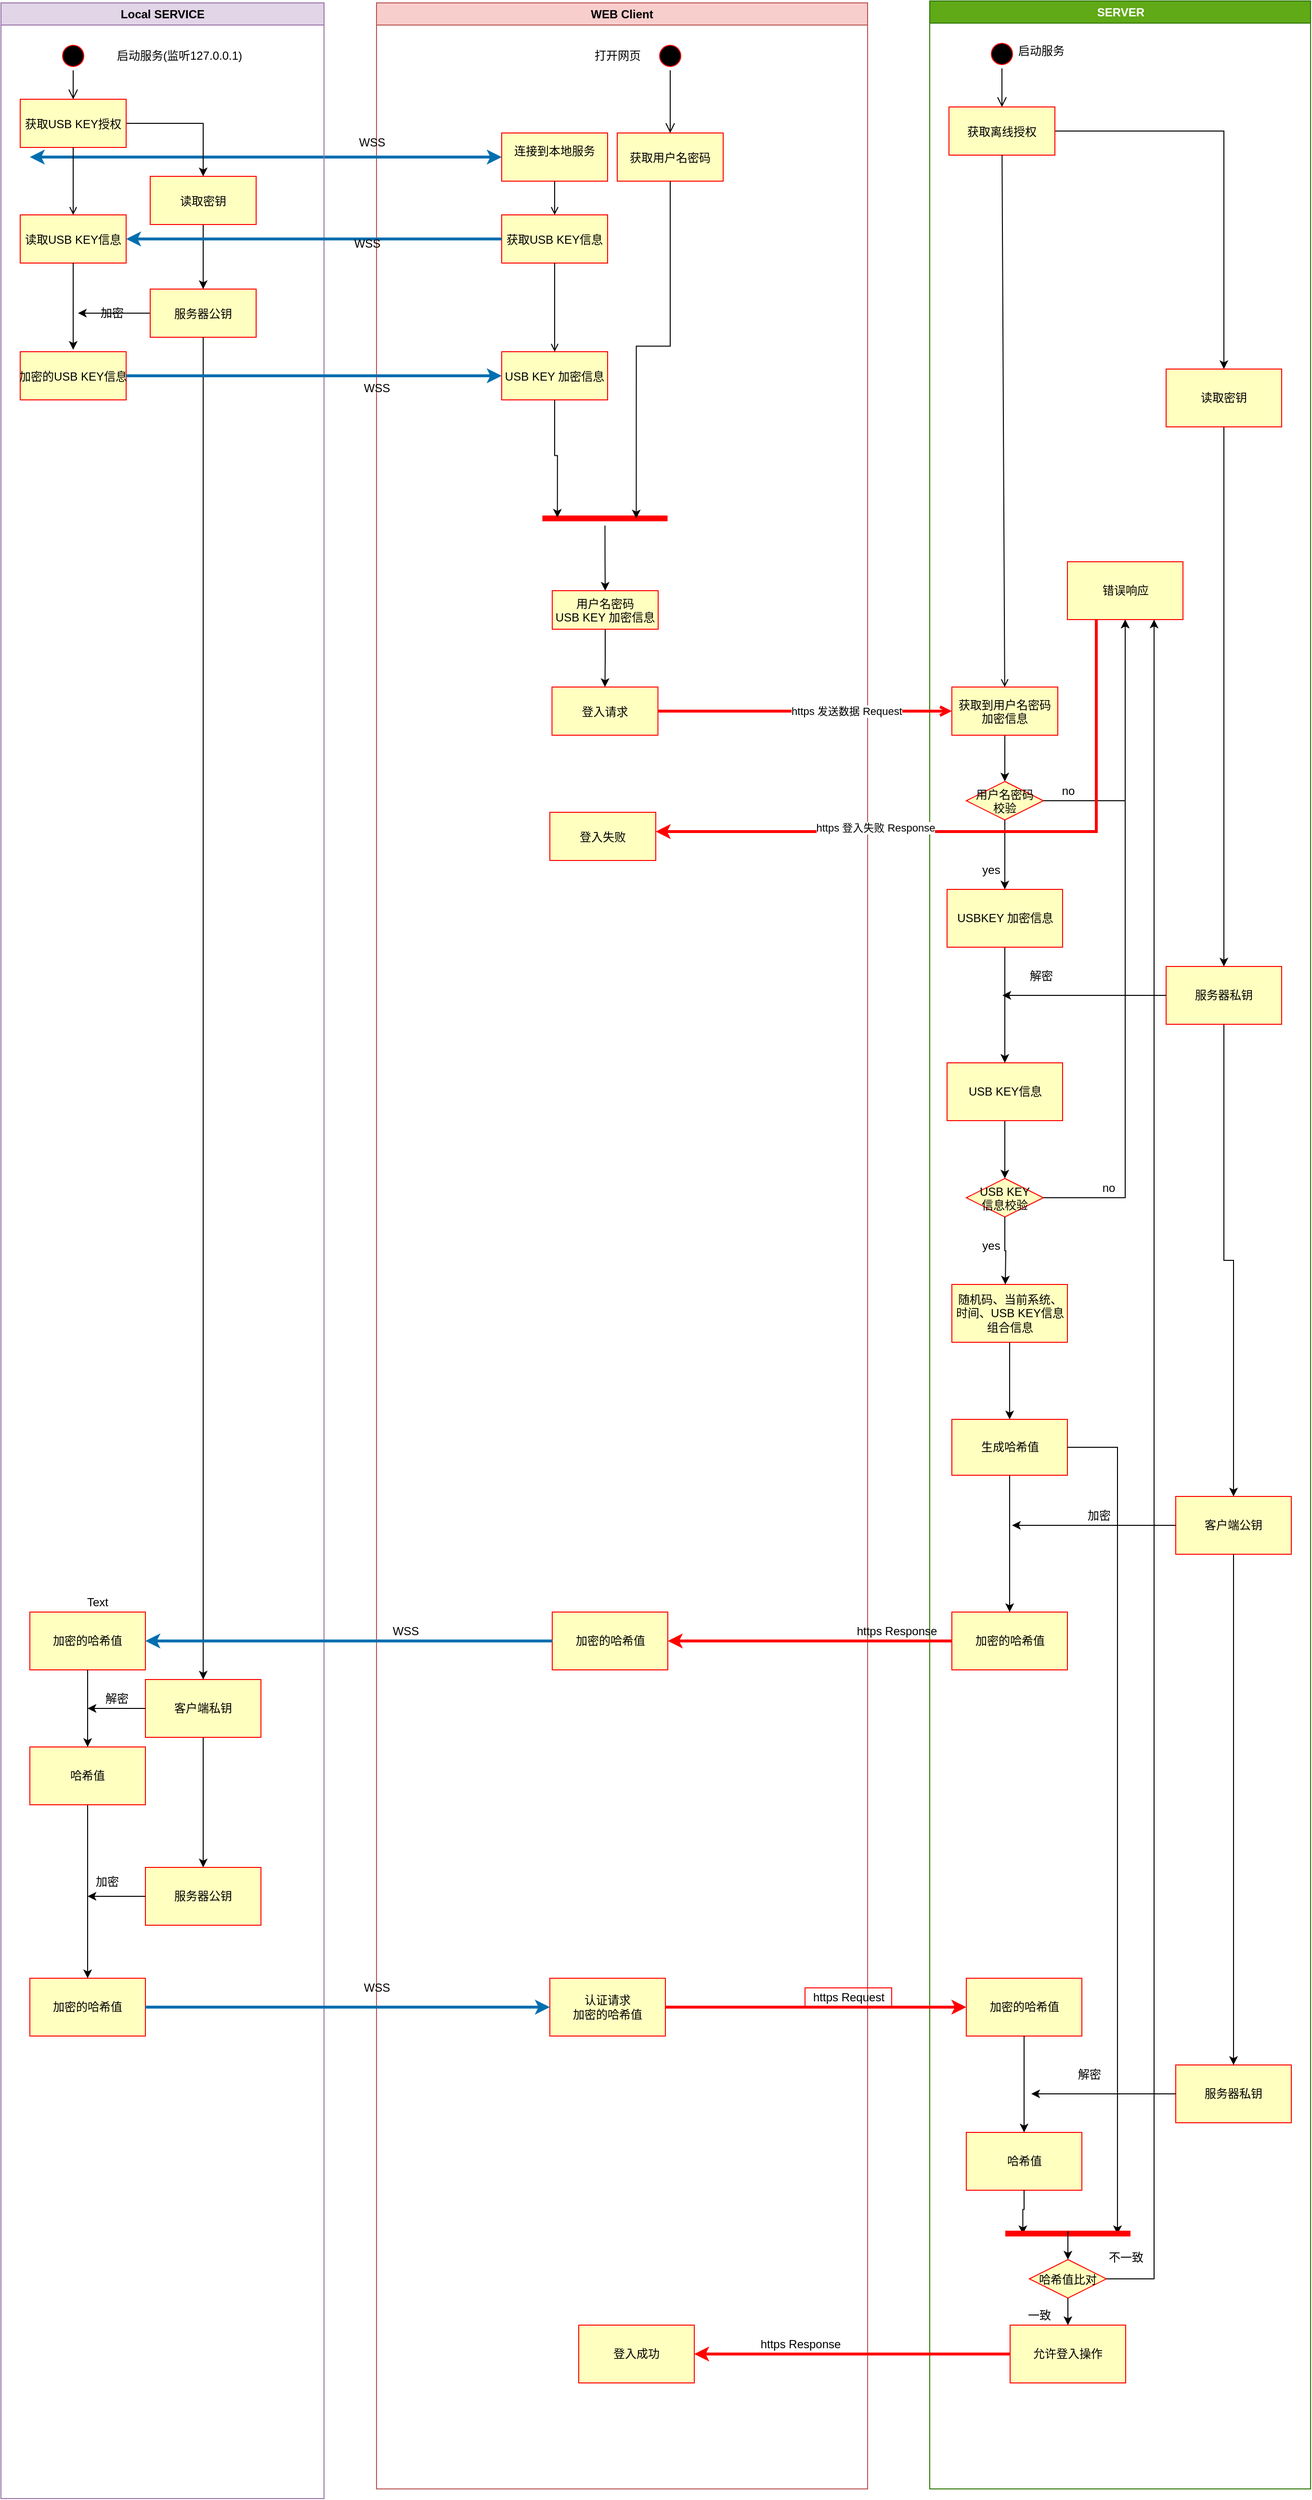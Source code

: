 <mxfile version="14.0.5" type="github">
  <diagram name="Page-1" id="e7e014a7-5840-1c2e-5031-d8a46d1fe8dd">
    <mxGraphModel dx="3245" dy="1076" grid="1" gridSize="10" guides="1" tooltips="1" connect="1" arrows="1" fold="1" page="1" pageScale="1" pageWidth="1169" pageHeight="826" background="#ffffff" math="0" shadow="0">
      <root>
        <mxCell id="0" />
        <mxCell id="1" parent="0" />
        <mxCell id="2" value="WEB Client" style="swimlane;whiteSpace=wrap;fillColor=#f8cecc;strokeColor=#b85450;" parent="1" vertex="1">
          <mxGeometry x="-130" y="130" width="510" height="2580" as="geometry" />
        </mxCell>
        <mxCell id="5" value="" style="ellipse;shape=startState;fillColor=#000000;strokeColor=#ff0000;" parent="2" vertex="1">
          <mxGeometry x="290" y="40" width="30" height="30" as="geometry" />
        </mxCell>
        <mxCell id="6" value="" style="edgeStyle=elbowEdgeStyle;elbow=horizontal;verticalAlign=bottom;endArrow=open;endSize=8;endFill=1;rounded=0;entryX=0.5;entryY=0;entryDx=0;entryDy=0;" parent="2" source="5" target="LwK9mLRY7cPpOhZQMhh7-83" edge="1">
          <mxGeometry x="200" y="40" as="geometry">
            <mxPoint x="215" y="110" as="targetPoint" />
          </mxGeometry>
        </mxCell>
        <mxCell id="LwK9mLRY7cPpOhZQMhh7-86" style="edgeStyle=orthogonalEdgeStyle;rounded=0;orthogonalLoop=1;jettySize=auto;html=1;exitX=0;exitY=0.5;exitDx=0;exitDy=0;startArrow=classic;startFill=1;fillColor=#1ba1e2;strokeColor=#006EAF;strokeWidth=3;" edge="1" parent="2" source="7">
          <mxGeometry relative="1" as="geometry">
            <mxPoint x="-360" y="160" as="targetPoint" />
          </mxGeometry>
        </mxCell>
        <mxCell id="7" value="连接到本地服务&#xa;" style="fillColor=#FFFFC0;strokeColor=#FF0000;" parent="2" vertex="1">
          <mxGeometry x="130" y="135" width="110" height="50" as="geometry" />
        </mxCell>
        <mxCell id="8" value="获取USB KEY信息" style="fillColor=#FFFFC0;strokeColor=#FF0000;" parent="2" vertex="1">
          <mxGeometry x="130" y="220" width="110" height="50" as="geometry" />
        </mxCell>
        <mxCell id="9" value="" style="endArrow=open;endFill=1;rounded=0;entryX=0.5;entryY=0;entryDx=0;entryDy=0;" parent="2" source="7" target="8" edge="1">
          <mxGeometry relative="1" as="geometry" />
        </mxCell>
        <mxCell id="10" value="USB KEY 加密信息" style="fillColor=#FFFFC0;strokeColor=#FF0000;" parent="2" vertex="1">
          <mxGeometry x="130" y="362" width="110" height="50" as="geometry" />
        </mxCell>
        <mxCell id="11" value="" style="endArrow=open;endFill=1;rounded=0" parent="2" source="8" target="10" edge="1">
          <mxGeometry relative="1" as="geometry" />
        </mxCell>
        <mxCell id="LwK9mLRY7cPpOhZQMhh7-80" value="打开网页" style="text;html=1;align=center;verticalAlign=middle;resizable=0;points=[];autosize=1;" vertex="1" parent="2">
          <mxGeometry x="220" y="45" width="60" height="20" as="geometry" />
        </mxCell>
        <mxCell id="LwK9mLRY7cPpOhZQMhh7-92" style="edgeStyle=orthogonalEdgeStyle;rounded=0;orthogonalLoop=1;jettySize=auto;html=1;entryX=0.5;entryY=0;entryDx=0;entryDy=0;" edge="1" parent="2" source="LwK9mLRY7cPpOhZQMhh7-82" target="LwK9mLRY7cPpOhZQMhh7-44">
          <mxGeometry relative="1" as="geometry" />
        </mxCell>
        <mxCell id="LwK9mLRY7cPpOhZQMhh7-82" value="" style="shape=line;strokeWidth=6;strokeColor=#ff0000;rotation=90;direction=south;" vertex="1" parent="2">
          <mxGeometry x="229.75" y="470" width="15" height="130" as="geometry" />
        </mxCell>
        <mxCell id="LwK9mLRY7cPpOhZQMhh7-84" style="edgeStyle=orthogonalEdgeStyle;rounded=0;orthogonalLoop=1;jettySize=auto;html=1;exitX=0.5;exitY=1;exitDx=0;exitDy=0;entryX=0.25;entryY=0.5;entryDx=0;entryDy=0;entryPerimeter=0;" edge="1" parent="2" source="LwK9mLRY7cPpOhZQMhh7-83" target="LwK9mLRY7cPpOhZQMhh7-82">
          <mxGeometry relative="1" as="geometry">
            <mxPoint x="280" y="530" as="targetPoint" />
          </mxGeometry>
        </mxCell>
        <mxCell id="LwK9mLRY7cPpOhZQMhh7-83" value="获取用户名密码" style="fillColor=#FFFFC0;strokeColor=#FF0000;" vertex="1" parent="2">
          <mxGeometry x="250" y="135" width="110" height="50" as="geometry" />
        </mxCell>
        <mxCell id="LwK9mLRY7cPpOhZQMhh7-136" style="edgeStyle=orthogonalEdgeStyle;rounded=0;orthogonalLoop=1;jettySize=auto;html=1;entryX=0.5;entryY=0;entryDx=0;entryDy=0;startArrow=none;startFill=0;" edge="1" parent="2" source="LwK9mLRY7cPpOhZQMhh7-44" target="LwK9mLRY7cPpOhZQMhh7-93">
          <mxGeometry relative="1" as="geometry" />
        </mxCell>
        <mxCell id="LwK9mLRY7cPpOhZQMhh7-44" value="用户名密码&#xa;USB KEY 加密信息" style="strokeColor=#FF0000;fillColor=#FFFFC0;" vertex="1" parent="2">
          <mxGeometry x="182.5" y="610" width="110" height="40" as="geometry" />
        </mxCell>
        <mxCell id="LwK9mLRY7cPpOhZQMhh7-93" value="登入请求" style="fillColor=#FFFFC0;strokeColor=#FF0000;" vertex="1" parent="2">
          <mxGeometry x="182.25" y="710" width="110" height="50" as="geometry" />
        </mxCell>
        <mxCell id="LwK9mLRY7cPpOhZQMhh7-91" style="edgeStyle=orthogonalEdgeStyle;rounded=0;orthogonalLoop=1;jettySize=auto;html=1;exitX=0.5;exitY=1;exitDx=0;exitDy=0;entryX=0.88;entryY=0.555;entryDx=0;entryDy=0;entryPerimeter=0;" edge="1" parent="2" source="10" target="LwK9mLRY7cPpOhZQMhh7-82">
          <mxGeometry relative="1" as="geometry">
            <mxPoint x="175" y="530" as="targetPoint" />
          </mxGeometry>
        </mxCell>
        <mxCell id="LwK9mLRY7cPpOhZQMhh7-142" value="登入失败" style="fillColor=#FFFFC0;strokeColor=#FF0000;" vertex="1" parent="2">
          <mxGeometry x="180" y="840" width="110" height="50" as="geometry" />
        </mxCell>
        <mxCell id="LwK9mLRY7cPpOhZQMhh7-162" value="加密的哈希值" style="whiteSpace=wrap;html=1;strokeColor=#ff0000;fillColor=#ffffc0;" vertex="1" parent="2">
          <mxGeometry x="182.5" y="1670" width="120" height="60" as="geometry" />
        </mxCell>
        <mxCell id="LwK9mLRY7cPpOhZQMhh7-183" value="认证请求&lt;br&gt;加密的哈希值" style="whiteSpace=wrap;html=1;strokeColor=#ff0000;fillColor=#ffffc0;" vertex="1" parent="2">
          <mxGeometry x="180" y="2050" width="120" height="60" as="geometry" />
        </mxCell>
        <mxCell id="LwK9mLRY7cPpOhZQMhh7-210" value="https Response" style="text;html=1;align=center;verticalAlign=middle;resizable=0;points=[];autosize=1;" vertex="1" parent="2">
          <mxGeometry x="390" y="2420" width="100" height="20" as="geometry" />
        </mxCell>
        <mxCell id="3" value="SERVER" style="swimlane;whiteSpace=wrap;fillColor=#60a917;strokeColor=#2D7600;fontColor=#ffffff;" parent="1" vertex="1">
          <mxGeometry x="444.5" y="128" width="395.5" height="2582" as="geometry" />
        </mxCell>
        <mxCell id="13" value="" style="ellipse;shape=startState;fillColor=#000000;strokeColor=#ff0000;" parent="3" vertex="1">
          <mxGeometry x="60" y="40" width="30" height="30" as="geometry" />
        </mxCell>
        <mxCell id="14" value="" style="edgeStyle=elbowEdgeStyle;elbow=horizontal;verticalAlign=bottom;endArrow=open;endSize=8;endFill=1;rounded=0" parent="3" source="13" target="15" edge="1">
          <mxGeometry x="40" y="20" as="geometry">
            <mxPoint x="55" y="90" as="targetPoint" />
          </mxGeometry>
        </mxCell>
        <mxCell id="LwK9mLRY7cPpOhZQMhh7-153" style="edgeStyle=orthogonalEdgeStyle;rounded=0;orthogonalLoop=1;jettySize=auto;html=1;entryX=0.5;entryY=0;entryDx=0;entryDy=0;startArrow=none;startFill=0;" edge="1" parent="3" source="15" target="LwK9mLRY7cPpOhZQMhh7-154">
          <mxGeometry relative="1" as="geometry" />
        </mxCell>
        <mxCell id="15" value="获取离线授权" style="fillColor=#FFFFC0;strokeColor=#FF0000;" parent="3" vertex="1">
          <mxGeometry x="20" y="110" width="110" height="50" as="geometry" />
        </mxCell>
        <mxCell id="LwK9mLRY7cPpOhZQMhh7-48" style="edgeStyle=orthogonalEdgeStyle;rounded=0;orthogonalLoop=1;jettySize=auto;html=1;exitX=0.5;exitY=1;exitDx=0;exitDy=0;entryX=0.5;entryY=0;entryDx=0;entryDy=0;" edge="1" parent="3" source="16" target="LwK9mLRY7cPpOhZQMhh7-47">
          <mxGeometry relative="1" as="geometry" />
        </mxCell>
        <mxCell id="16" value="获取到用户名密码&#xa;加密信息" style="fillColor=#FFFFC0;strokeColor=#FF0000;" parent="3" vertex="1">
          <mxGeometry x="23" y="712" width="110" height="50" as="geometry" />
        </mxCell>
        <mxCell id="17" value="" style="endArrow=open;endFill=1;rounded=0" parent="3" source="15" target="16" edge="1">
          <mxGeometry relative="1" as="geometry" />
        </mxCell>
        <mxCell id="LwK9mLRY7cPpOhZQMhh7-47" value="用户名密码&#xa;校验" style="rhombus;fillColor=#ffffc0;strokeColor=#ff0000;" vertex="1" parent="3">
          <mxGeometry x="38" y="810" width="80" height="40" as="geometry" />
        </mxCell>
        <mxCell id="LwK9mLRY7cPpOhZQMhh7-161" style="edgeStyle=orthogonalEdgeStyle;rounded=0;orthogonalLoop=1;jettySize=auto;html=1;entryX=0.5;entryY=0;entryDx=0;entryDy=0;startArrow=none;startFill=0;" edge="1" parent="3" source="LwK9mLRY7cPpOhZQMhh7-57" target="LwK9mLRY7cPpOhZQMhh7-70">
          <mxGeometry relative="1" as="geometry" />
        </mxCell>
        <mxCell id="LwK9mLRY7cPpOhZQMhh7-57" value="服务器私钥" style="whiteSpace=wrap;html=1;strokeColor=#ff0000;fillColor=#ffffc0;" vertex="1" parent="3">
          <mxGeometry x="245.5" y="1002" width="120" height="60" as="geometry" />
        </mxCell>
        <mxCell id="LwK9mLRY7cPpOhZQMhh7-61" style="edgeStyle=orthogonalEdgeStyle;rounded=0;orthogonalLoop=1;jettySize=auto;html=1;exitX=0.5;exitY=1;exitDx=0;exitDy=0;entryX=0.5;entryY=0;entryDx=0;entryDy=0;" edge="1" parent="3" source="LwK9mLRY7cPpOhZQMhh7-49" target="LwK9mLRY7cPpOhZQMhh7-60">
          <mxGeometry relative="1" as="geometry">
            <mxPoint x="78" y="1302" as="targetPoint" />
          </mxGeometry>
        </mxCell>
        <mxCell id="LwK9mLRY7cPpOhZQMhh7-53" value="" style="edgeStyle=orthogonalEdgeStyle;rounded=0;orthogonalLoop=1;jettySize=auto;html=1;" edge="1" parent="3" source="LwK9mLRY7cPpOhZQMhh7-47" target="LwK9mLRY7cPpOhZQMhh7-52">
          <mxGeometry relative="1" as="geometry" />
        </mxCell>
        <mxCell id="LwK9mLRY7cPpOhZQMhh7-56" value="no" style="text;html=1;align=center;verticalAlign=middle;resizable=0;points=[];autosize=1;" vertex="1" parent="3">
          <mxGeometry x="128.5" y="810" width="30" height="20" as="geometry" />
        </mxCell>
        <mxCell id="LwK9mLRY7cPpOhZQMhh7-70" value="客户端公钥" style="whiteSpace=wrap;html=1;strokeColor=#ff0000;fillColor=#ffffc0;" vertex="1" parent="3">
          <mxGeometry x="255.5" y="1552" width="120" height="60" as="geometry" />
        </mxCell>
        <mxCell id="LwK9mLRY7cPpOhZQMhh7-51" value="yes" style="text;html=1;align=center;verticalAlign=middle;resizable=0;points=[];autosize=1;" vertex="1" parent="3">
          <mxGeometry x="48.5" y="892" width="30" height="20" as="geometry" />
        </mxCell>
        <mxCell id="LwK9mLRY7cPpOhZQMhh7-60" value="USB KEY&#xa;信息校验" style="rhombus;fillColor=#ffffc0;strokeColor=#ff0000;" vertex="1" parent="3">
          <mxGeometry x="38" y="1222" width="80" height="40" as="geometry" />
        </mxCell>
        <mxCell id="LwK9mLRY7cPpOhZQMhh7-144" value="" style="edgeStyle=orthogonalEdgeStyle;rounded=0;orthogonalLoop=1;jettySize=auto;html=1;entryX=0.5;entryY=0;entryDx=0;entryDy=0;" edge="1" parent="3" source="LwK9mLRY7cPpOhZQMhh7-47" target="LwK9mLRY7cPpOhZQMhh7-146">
          <mxGeometry relative="1" as="geometry">
            <mxPoint x="522.5" y="978" as="sourcePoint" />
            <mxPoint x="522.5" y="1080" as="targetPoint" />
          </mxGeometry>
        </mxCell>
        <mxCell id="LwK9mLRY7cPpOhZQMhh7-49" value="USB KEY信息" style="whiteSpace=wrap;html=1;strokeColor=#ff0000;fillColor=#ffffc0;" vertex="1" parent="3">
          <mxGeometry x="18" y="1102" width="120" height="60" as="geometry" />
        </mxCell>
        <mxCell id="LwK9mLRY7cPpOhZQMhh7-147" style="edgeStyle=orthogonalEdgeStyle;rounded=0;orthogonalLoop=1;jettySize=auto;html=1;entryX=0.5;entryY=0;entryDx=0;entryDy=0;startArrow=none;startFill=0;" edge="1" parent="3" source="LwK9mLRY7cPpOhZQMhh7-146" target="LwK9mLRY7cPpOhZQMhh7-49">
          <mxGeometry relative="1" as="geometry">
            <mxPoint x="53.98" y="1094.12" as="targetPoint" />
          </mxGeometry>
        </mxCell>
        <mxCell id="LwK9mLRY7cPpOhZQMhh7-146" value="USBKEY 加密信息" style="whiteSpace=wrap;html=1;strokeColor=#ff0000;fillColor=#ffffc0;" vertex="1" parent="3">
          <mxGeometry x="18" y="922" width="120" height="60" as="geometry" />
        </mxCell>
        <mxCell id="LwK9mLRY7cPpOhZQMhh7-67" value="yes" style="text;html=1;align=center;verticalAlign=middle;resizable=0;points=[];autosize=1;" vertex="1" parent="3">
          <mxGeometry x="48.5" y="1282" width="30" height="20" as="geometry" />
        </mxCell>
        <mxCell id="LwK9mLRY7cPpOhZQMhh7-69" value="" style="edgeStyle=orthogonalEdgeStyle;rounded=0;orthogonalLoop=1;jettySize=auto;html=1;entryX=0.5;entryY=1;entryDx=0;entryDy=0;" edge="1" parent="3" source="LwK9mLRY7cPpOhZQMhh7-60" target="LwK9mLRY7cPpOhZQMhh7-52">
          <mxGeometry relative="1" as="geometry">
            <mxPoint x="237.971" y="1292" as="targetPoint" />
          </mxGeometry>
        </mxCell>
        <mxCell id="LwK9mLRY7cPpOhZQMhh7-157" style="edgeStyle=orthogonalEdgeStyle;rounded=0;orthogonalLoop=1;jettySize=auto;html=1;entryX=0.5;entryY=0;entryDx=0;entryDy=0;startArrow=none;startFill=0;" edge="1" parent="3" source="LwK9mLRY7cPpOhZQMhh7-151" target="LwK9mLRY7cPpOhZQMhh7-156">
          <mxGeometry relative="1" as="geometry" />
        </mxCell>
        <mxCell id="LwK9mLRY7cPpOhZQMhh7-151" value="随机码、当前系统、时间、USB KEY信息组合信息" style="whiteSpace=wrap;html=1;strokeColor=#ff0000;fillColor=#ffffc0;" vertex="1" parent="3">
          <mxGeometry x="23" y="1332" width="120" height="60" as="geometry" />
        </mxCell>
        <mxCell id="LwK9mLRY7cPpOhZQMhh7-155" style="edgeStyle=orthogonalEdgeStyle;rounded=0;orthogonalLoop=1;jettySize=auto;html=1;startArrow=none;startFill=0;" edge="1" parent="3" source="LwK9mLRY7cPpOhZQMhh7-154" target="LwK9mLRY7cPpOhZQMhh7-57">
          <mxGeometry relative="1" as="geometry" />
        </mxCell>
        <mxCell id="LwK9mLRY7cPpOhZQMhh7-154" value="读取密钥" style="whiteSpace=wrap;html=1;strokeColor=#ff0000;fillColor=#ffffc0;" vertex="1" parent="3">
          <mxGeometry x="245.5" y="382" width="120" height="60" as="geometry" />
        </mxCell>
        <mxCell id="LwK9mLRY7cPpOhZQMhh7-159" style="edgeStyle=orthogonalEdgeStyle;rounded=0;orthogonalLoop=1;jettySize=auto;html=1;entryX=0.5;entryY=0;entryDx=0;entryDy=0;startArrow=none;startFill=0;" edge="1" parent="3" source="LwK9mLRY7cPpOhZQMhh7-156" target="LwK9mLRY7cPpOhZQMhh7-73">
          <mxGeometry relative="1" as="geometry" />
        </mxCell>
        <mxCell id="LwK9mLRY7cPpOhZQMhh7-156" value="生成哈希值" style="whiteSpace=wrap;html=1;strokeColor=#ff0000;fillColor=#ffffc0;" vertex="1" parent="3">
          <mxGeometry x="23" y="1472" width="120" height="58" as="geometry" />
        </mxCell>
        <mxCell id="LwK9mLRY7cPpOhZQMhh7-73" value="加密的哈希值" style="whiteSpace=wrap;html=1;strokeColor=#ff0000;fillColor=#ffffc0;" vertex="1" parent="3">
          <mxGeometry x="23" y="1672" width="120" height="60" as="geometry" />
        </mxCell>
        <mxCell id="LwK9mLRY7cPpOhZQMhh7-186" value="加密的哈希值" style="whiteSpace=wrap;html=1;strokeColor=#ff0000;fillColor=#ffffc0;" vertex="1" parent="3">
          <mxGeometry x="38" y="2052" width="120" height="60" as="geometry" />
        </mxCell>
        <mxCell id="LwK9mLRY7cPpOhZQMhh7-190" value="服务器私钥" style="whiteSpace=wrap;html=1;strokeColor=#ff0000;fillColor=#ffffc0;" vertex="1" parent="3">
          <mxGeometry x="255.5" y="2142" width="120" height="60" as="geometry" />
        </mxCell>
        <mxCell id="LwK9mLRY7cPpOhZQMhh7-191" value="" style="edgeStyle=orthogonalEdgeStyle;rounded=0;orthogonalLoop=1;jettySize=auto;html=1;startArrow=none;startFill=0;" edge="1" parent="3" source="LwK9mLRY7cPpOhZQMhh7-70" target="LwK9mLRY7cPpOhZQMhh7-190">
          <mxGeometry relative="1" as="geometry" />
        </mxCell>
        <mxCell id="LwK9mLRY7cPpOhZQMhh7-196" style="edgeStyle=orthogonalEdgeStyle;rounded=0;orthogonalLoop=1;jettySize=auto;html=1;startArrow=none;startFill=0;entryX=0.104;entryY=0.462;entryDx=0;entryDy=0;entryPerimeter=0;" edge="1" parent="3" source="LwK9mLRY7cPpOhZQMhh7-156" target="LwK9mLRY7cPpOhZQMhh7-197">
          <mxGeometry relative="1" as="geometry">
            <mxPoint x="195.5" y="2492" as="targetPoint" />
            <Array as="points">
              <mxPoint x="195" y="1501" />
            </Array>
          </mxGeometry>
        </mxCell>
        <mxCell id="LwK9mLRY7cPpOhZQMhh7-203" value="一致" style="text;html=1;align=center;verticalAlign=middle;resizable=0;points=[];autosize=1;" vertex="1" parent="3">
          <mxGeometry x="93" y="2392" width="40" height="20" as="geometry" />
        </mxCell>
        <mxCell id="LwK9mLRY7cPpOhZQMhh7-207" value="不一致" style="text;html=1;align=center;verticalAlign=middle;resizable=0;points=[];autosize=1;" vertex="1" parent="3">
          <mxGeometry x="178" y="2332" width="50" height="20" as="geometry" />
        </mxCell>
        <mxCell id="LwK9mLRY7cPpOhZQMhh7-192" value="哈希值" style="whiteSpace=wrap;html=1;strokeColor=#ff0000;fillColor=#ffffc0;" vertex="1" parent="3">
          <mxGeometry x="38" y="2212" width="120" height="60" as="geometry" />
        </mxCell>
        <mxCell id="LwK9mLRY7cPpOhZQMhh7-198" style="edgeStyle=orthogonalEdgeStyle;rounded=0;orthogonalLoop=1;jettySize=auto;html=1;entryX=0.86;entryY=0.462;entryDx=0;entryDy=0;entryPerimeter=0;startArrow=none;startFill=0;" edge="1" parent="3" source="LwK9mLRY7cPpOhZQMhh7-192" target="LwK9mLRY7cPpOhZQMhh7-197">
          <mxGeometry relative="1" as="geometry" />
        </mxCell>
        <mxCell id="LwK9mLRY7cPpOhZQMhh7-193" value="" style="edgeStyle=orthogonalEdgeStyle;rounded=0;orthogonalLoop=1;jettySize=auto;html=1;startArrow=none;startFill=0;" edge="1" parent="3" source="LwK9mLRY7cPpOhZQMhh7-186" target="LwK9mLRY7cPpOhZQMhh7-192">
          <mxGeometry relative="1" as="geometry" />
        </mxCell>
        <mxCell id="LwK9mLRY7cPpOhZQMhh7-197" value="" style="shape=line;strokeWidth=6;strokeColor=#ff0000;rotation=90;direction=south;" vertex="1" parent="3">
          <mxGeometry x="136" y="2252" width="15" height="130" as="geometry" />
        </mxCell>
        <mxCell id="LwK9mLRY7cPpOhZQMhh7-200" style="edgeStyle=orthogonalEdgeStyle;rounded=0;orthogonalLoop=1;jettySize=auto;html=1;entryX=0.5;entryY=0;entryDx=0;entryDy=0;startArrow=none;startFill=0;exitX=0.491;exitY=0.614;exitDx=0;exitDy=0;exitPerimeter=0;" edge="1" parent="3" source="LwK9mLRY7cPpOhZQMhh7-197" target="LwK9mLRY7cPpOhZQMhh7-199">
          <mxGeometry relative="1" as="geometry" />
        </mxCell>
        <mxCell id="LwK9mLRY7cPpOhZQMhh7-199" value="哈希值比对" style="rhombus;fillColor=#ffffc0;strokeColor=#ff0000;" vertex="1" parent="3">
          <mxGeometry x="103.5" y="2344" width="80" height="40" as="geometry" />
        </mxCell>
        <mxCell id="LwK9mLRY7cPpOhZQMhh7-202" value="" style="edgeStyle=orthogonalEdgeStyle;rounded=0;orthogonalLoop=1;jettySize=auto;html=1;startArrow=none;startFill=0;" edge="1" parent="3" source="LwK9mLRY7cPpOhZQMhh7-199" target="LwK9mLRY7cPpOhZQMhh7-201">
          <mxGeometry relative="1" as="geometry" />
        </mxCell>
        <mxCell id="LwK9mLRY7cPpOhZQMhh7-201" value="允许登入操作" style="whiteSpace=wrap;html=1;strokeColor=#ff0000;fillColor=#ffffc0;" vertex="1" parent="3">
          <mxGeometry x="83.5" y="2412" width="120" height="60" as="geometry" />
        </mxCell>
        <mxCell id="LwK9mLRY7cPpOhZQMhh7-208" value="登入成功" style="whiteSpace=wrap;html=1;strokeColor=#ff0000;fillColor=#ffffc0;" vertex="1" parent="3">
          <mxGeometry x="-364.5" y="2412" width="120" height="60" as="geometry" />
        </mxCell>
        <mxCell id="LwK9mLRY7cPpOhZQMhh7-205" style="edgeStyle=orthogonalEdgeStyle;rounded=0;orthogonalLoop=1;jettySize=auto;html=1;entryX=0.75;entryY=1;entryDx=0;entryDy=0;startArrow=none;startFill=0;exitX=1;exitY=0.5;exitDx=0;exitDy=0;" edge="1" parent="3" source="LwK9mLRY7cPpOhZQMhh7-199" target="LwK9mLRY7cPpOhZQMhh7-52">
          <mxGeometry relative="1" as="geometry" />
        </mxCell>
        <mxCell id="LwK9mLRY7cPpOhZQMhh7-52" value="错误响应" style="whiteSpace=wrap;html=1;strokeColor=#ff0000;fillColor=#ffffc0;" vertex="1" parent="3">
          <mxGeometry x="143" y="582" width="120" height="60" as="geometry" />
        </mxCell>
        <mxCell id="LwK9mLRY7cPpOhZQMhh7-209" style="edgeStyle=orthogonalEdgeStyle;rounded=0;orthogonalLoop=1;jettySize=auto;html=1;entryX=1;entryY=0.5;entryDx=0;entryDy=0;startArrow=none;startFill=0;strokeColor=#FF0000;strokeWidth=3;exitX=0;exitY=0.5;exitDx=0;exitDy=0;" edge="1" parent="3" source="LwK9mLRY7cPpOhZQMhh7-201" target="LwK9mLRY7cPpOhZQMhh7-208">
          <mxGeometry relative="1" as="geometry" />
        </mxCell>
        <mxCell id="20" value="" style="endArrow=open;endFill=1;rounded=0;exitX=1;exitY=0.5;exitDx=0;exitDy=0;entryX=0;entryY=0.5;entryDx=0;entryDy=0;strokeColor=#FF0000;strokeWidth=3;" parent="1" source="LwK9mLRY7cPpOhZQMhh7-93" target="16" edge="1">
          <mxGeometry relative="1" as="geometry">
            <mxPoint x="460" y="536" as="targetPoint" />
          </mxGeometry>
        </mxCell>
        <mxCell id="LwK9mLRY7cPpOhZQMhh7-46" value="https 发送数据 Request" style="edgeLabel;html=1;align=center;verticalAlign=middle;resizable=0;points=[];" vertex="1" connectable="0" parent="20">
          <mxGeometry x="-0.265" relative="1" as="geometry">
            <mxPoint x="83.63" as="offset" />
          </mxGeometry>
        </mxCell>
        <mxCell id="LwK9mLRY7cPpOhZQMhh7-62" style="edgeStyle=elbowEdgeStyle;rounded=0;orthogonalLoop=1;jettySize=auto;html=1;strokeColor=#FF0000;strokeWidth=3;elbow=vertical;exitX=0.25;exitY=1;exitDx=0;exitDy=0;" edge="1" parent="1" source="LwK9mLRY7cPpOhZQMhh7-52" target="LwK9mLRY7cPpOhZQMhh7-142">
          <mxGeometry relative="1" as="geometry">
            <mxPoint x="170" y="995" as="targetPoint" />
            <Array as="points">
              <mxPoint x="360" y="990" />
            </Array>
          </mxGeometry>
        </mxCell>
        <mxCell id="LwK9mLRY7cPpOhZQMhh7-63" value="https 登入失败 Response" style="edgeLabel;html=1;align=center;verticalAlign=middle;resizable=0;points=[];" vertex="1" connectable="0" parent="LwK9mLRY7cPpOhZQMhh7-62">
          <mxGeometry x="-0.344" y="-2" relative="1" as="geometry">
            <mxPoint x="-228" y="-2" as="offset" />
          </mxGeometry>
        </mxCell>
        <mxCell id="LwK9mLRY7cPpOhZQMhh7-71" style="edgeStyle=orthogonalEdgeStyle;rounded=0;orthogonalLoop=1;jettySize=auto;html=1;exitX=0;exitY=0.5;exitDx=0;exitDy=0;" edge="1" parent="1" source="LwK9mLRY7cPpOhZQMhh7-70">
          <mxGeometry relative="1" as="geometry">
            <mxPoint x="530" y="1710" as="targetPoint" />
          </mxGeometry>
        </mxCell>
        <mxCell id="LwK9mLRY7cPpOhZQMhh7-74" value="" style="edgeStyle=orthogonalEdgeStyle;rounded=0;orthogonalLoop=1;jettySize=auto;html=1;exitX=0.5;exitY=1;exitDx=0;exitDy=0;" edge="1" parent="1" source="LwK9mLRY7cPpOhZQMhh7-60">
          <mxGeometry relative="1" as="geometry">
            <mxPoint x="490" y="1440" as="sourcePoint" />
            <mxPoint x="523" y="1460" as="targetPoint" />
          </mxGeometry>
        </mxCell>
        <mxCell id="LwK9mLRY7cPpOhZQMhh7-81" value="启动服务" style="text;html=1;align=center;verticalAlign=middle;resizable=0;points=[];autosize=1;" vertex="1" parent="1">
          <mxGeometry x="530" y="170" width="60" height="20" as="geometry" />
        </mxCell>
        <mxCell id="LwK9mLRY7cPpOhZQMhh7-89" style="edgeStyle=orthogonalEdgeStyle;rounded=0;orthogonalLoop=1;jettySize=auto;html=1;" edge="1" parent="1" source="LwK9mLRY7cPpOhZQMhh7-41">
          <mxGeometry relative="1" as="geometry">
            <mxPoint x="-440" y="452" as="targetPoint" />
          </mxGeometry>
        </mxCell>
        <mxCell id="LwK9mLRY7cPpOhZQMhh7-94" value="Local SERVICE" style="swimlane;whiteSpace=wrap;fillColor=#e1d5e7;strokeColor=#9673a6;" vertex="1" parent="1">
          <mxGeometry x="-520" y="130" width="335.5" height="2590" as="geometry" />
        </mxCell>
        <mxCell id="LwK9mLRY7cPpOhZQMhh7-95" value="" style="ellipse;shape=startState;fillColor=#000000;strokeColor=#ff0000;" vertex="1" parent="LwK9mLRY7cPpOhZQMhh7-94">
          <mxGeometry x="60" y="40" width="30" height="30" as="geometry" />
        </mxCell>
        <mxCell id="LwK9mLRY7cPpOhZQMhh7-96" value="" style="edgeStyle=elbowEdgeStyle;elbow=horizontal;verticalAlign=bottom;endArrow=open;endSize=8;endFill=1;rounded=0" edge="1" parent="LwK9mLRY7cPpOhZQMhh7-94" source="LwK9mLRY7cPpOhZQMhh7-95" target="LwK9mLRY7cPpOhZQMhh7-97">
          <mxGeometry x="40" y="20" as="geometry">
            <mxPoint x="55" y="90" as="targetPoint" />
          </mxGeometry>
        </mxCell>
        <mxCell id="LwK9mLRY7cPpOhZQMhh7-132" style="edgeStyle=orthogonalEdgeStyle;rounded=0;orthogonalLoop=1;jettySize=auto;html=1;entryX=0.5;entryY=0;entryDx=0;entryDy=0;" edge="1" parent="LwK9mLRY7cPpOhZQMhh7-94" source="LwK9mLRY7cPpOhZQMhh7-97" target="LwK9mLRY7cPpOhZQMhh7-139">
          <mxGeometry relative="1" as="geometry" />
        </mxCell>
        <mxCell id="LwK9mLRY7cPpOhZQMhh7-97" value="获取USB KEY授权" style="fillColor=#FFFFC0;strokeColor=#FF0000;" vertex="1" parent="LwK9mLRY7cPpOhZQMhh7-94">
          <mxGeometry x="20" y="100" width="110" height="50" as="geometry" />
        </mxCell>
        <mxCell id="LwK9mLRY7cPpOhZQMhh7-100" value="" style="endArrow=open;endFill=1;rounded=0;entryX=0.5;entryY=0;entryDx=0;entryDy=0;" edge="1" parent="LwK9mLRY7cPpOhZQMhh7-94" source="LwK9mLRY7cPpOhZQMhh7-97" target="LwK9mLRY7cPpOhZQMhh7-131">
          <mxGeometry relative="1" as="geometry" />
        </mxCell>
        <mxCell id="LwK9mLRY7cPpOhZQMhh7-122" value="启动服务(监听127.0.0.1)" style="text;html=1;align=center;verticalAlign=middle;resizable=0;points=[];autosize=1;" vertex="1" parent="LwK9mLRY7cPpOhZQMhh7-94">
          <mxGeometry x="110" y="45" width="150" height="20" as="geometry" />
        </mxCell>
        <mxCell id="LwK9mLRY7cPpOhZQMhh7-41" value="服务器公钥" style="fillColor=#FFFFC0;strokeColor=#FF0000;" vertex="1" parent="LwK9mLRY7cPpOhZQMhh7-94">
          <mxGeometry x="155" y="297" width="110" height="50" as="geometry" />
        </mxCell>
        <mxCell id="LwK9mLRY7cPpOhZQMhh7-90" value="加密" style="text;html=1;align=center;verticalAlign=middle;resizable=0;points=[];autosize=1;" vertex="1" parent="LwK9mLRY7cPpOhZQMhh7-94">
          <mxGeometry x="95" y="312" width="40" height="20" as="geometry" />
        </mxCell>
        <mxCell id="LwK9mLRY7cPpOhZQMhh7-131" value="读取USB KEY信息" style="fillColor=#FFFFC0;strokeColor=#FF0000;" vertex="1" parent="LwK9mLRY7cPpOhZQMhh7-94">
          <mxGeometry x="20" y="220" width="110" height="50" as="geometry" />
        </mxCell>
        <mxCell id="LwK9mLRY7cPpOhZQMhh7-134" value="加密的USB KEY信息" style="fillColor=#FFFFC0;strokeColor=#FF0000;" vertex="1" parent="LwK9mLRY7cPpOhZQMhh7-94">
          <mxGeometry x="20" y="362" width="110" height="50" as="geometry" />
        </mxCell>
        <mxCell id="LwK9mLRY7cPpOhZQMhh7-140" style="edgeStyle=orthogonalEdgeStyle;rounded=0;orthogonalLoop=1;jettySize=auto;html=1;entryX=0.5;entryY=0;entryDx=0;entryDy=0;startArrow=none;startFill=0;" edge="1" parent="LwK9mLRY7cPpOhZQMhh7-94" source="LwK9mLRY7cPpOhZQMhh7-139" target="LwK9mLRY7cPpOhZQMhh7-41">
          <mxGeometry relative="1" as="geometry" />
        </mxCell>
        <mxCell id="LwK9mLRY7cPpOhZQMhh7-139" value="读取密钥" style="fillColor=#FFFFC0;strokeColor=#FF0000;" vertex="1" parent="LwK9mLRY7cPpOhZQMhh7-94">
          <mxGeometry x="155" y="180" width="110" height="50" as="geometry" />
        </mxCell>
        <mxCell id="LwK9mLRY7cPpOhZQMhh7-165" value="加密的哈希值" style="whiteSpace=wrap;html=1;strokeColor=#ff0000;fillColor=#ffffc0;" vertex="1" parent="LwK9mLRY7cPpOhZQMhh7-94">
          <mxGeometry x="30" y="1670" width="120" height="60" as="geometry" />
        </mxCell>
        <mxCell id="LwK9mLRY7cPpOhZQMhh7-177" style="edgeStyle=orthogonalEdgeStyle;rounded=0;orthogonalLoop=1;jettySize=auto;html=1;entryX=0.5;entryY=0;entryDx=0;entryDy=0;startArrow=none;startFill=0;" edge="1" parent="LwK9mLRY7cPpOhZQMhh7-94" source="LwK9mLRY7cPpOhZQMhh7-168" target="LwK9mLRY7cPpOhZQMhh7-176">
          <mxGeometry relative="1" as="geometry" />
        </mxCell>
        <mxCell id="LwK9mLRY7cPpOhZQMhh7-168" value="客户端私钥" style="whiteSpace=wrap;html=1;strokeColor=#ff0000;fillColor=#ffffc0;" vertex="1" parent="LwK9mLRY7cPpOhZQMhh7-94">
          <mxGeometry x="150" y="1740" width="120" height="60" as="geometry" />
        </mxCell>
        <mxCell id="LwK9mLRY7cPpOhZQMhh7-167" style="edgeStyle=orthogonalEdgeStyle;rounded=0;orthogonalLoop=1;jettySize=auto;html=1;startArrow=none;startFill=0;entryX=0.5;entryY=0;entryDx=0;entryDy=0;" edge="1" parent="LwK9mLRY7cPpOhZQMhh7-94" source="LwK9mLRY7cPpOhZQMhh7-41" target="LwK9mLRY7cPpOhZQMhh7-168">
          <mxGeometry relative="1" as="geometry">
            <mxPoint x="205" y="1590" as="targetPoint" />
          </mxGeometry>
        </mxCell>
        <mxCell id="LwK9mLRY7cPpOhZQMhh7-176" value="服务器公钥" style="whiteSpace=wrap;html=1;strokeColor=#ff0000;fillColor=#ffffc0;" vertex="1" parent="LwK9mLRY7cPpOhZQMhh7-94">
          <mxGeometry x="150" y="1935" width="120" height="60" as="geometry" />
        </mxCell>
        <mxCell id="LwK9mLRY7cPpOhZQMhh7-178" value="加密的哈希值" style="whiteSpace=wrap;html=1;strokeColor=#ff0000;fillColor=#ffffc0;" vertex="1" parent="LwK9mLRY7cPpOhZQMhh7-94">
          <mxGeometry x="30" y="2050" width="120" height="60" as="geometry" />
        </mxCell>
        <mxCell id="LwK9mLRY7cPpOhZQMhh7-88" value="WSS" style="text;html=1;align=center;verticalAlign=middle;resizable=0;points=[];autosize=1;" vertex="1" parent="1">
          <mxGeometry x="-155" y="265" width="40" height="20" as="geometry" />
        </mxCell>
        <mxCell id="LwK9mLRY7cPpOhZQMhh7-127" style="edgeStyle=orthogonalEdgeStyle;rounded=0;orthogonalLoop=1;jettySize=auto;html=1;entryX=1;entryY=0.5;entryDx=0;entryDy=0;fillColor=#1ba1e2;strokeColor=#006EAF;strokeWidth=3;" edge="1" parent="1" source="8" target="LwK9mLRY7cPpOhZQMhh7-131">
          <mxGeometry relative="1" as="geometry">
            <mxPoint x="-450" y="395" as="targetPoint" />
          </mxGeometry>
        </mxCell>
        <mxCell id="LwK9mLRY7cPpOhZQMhh7-128" value="WSS" style="text;html=1;align=center;verticalAlign=middle;resizable=0;points=[];autosize=1;" vertex="1" parent="1">
          <mxGeometry x="-160" y="370" width="40" height="20" as="geometry" />
        </mxCell>
        <mxCell id="LwK9mLRY7cPpOhZQMhh7-129" value="" style="endArrow=classic;html=1;entryX=0;entryY=0.5;entryDx=0;entryDy=0;exitX=1;exitY=0.5;exitDx=0;exitDy=0;fillColor=#1ba1e2;strokeColor=#006EAF;strokeWidth=3;" edge="1" parent="1" source="LwK9mLRY7cPpOhZQMhh7-134" target="10">
          <mxGeometry width="50" height="50" relative="1" as="geometry">
            <mxPoint x="-450" y="540" as="sourcePoint" />
            <mxPoint y="480" as="targetPoint" />
          </mxGeometry>
        </mxCell>
        <mxCell id="LwK9mLRY7cPpOhZQMhh7-130" value="WSS" style="text;html=1;align=center;verticalAlign=middle;resizable=0;points=[];autosize=1;" vertex="1" parent="1">
          <mxGeometry x="-150" y="520" width="40" height="20" as="geometry" />
        </mxCell>
        <mxCell id="LwK9mLRY7cPpOhZQMhh7-133" style="edgeStyle=orthogonalEdgeStyle;rounded=0;orthogonalLoop=1;jettySize=auto;html=1;" edge="1" parent="1" source="LwK9mLRY7cPpOhZQMhh7-131">
          <mxGeometry relative="1" as="geometry">
            <mxPoint x="-445" y="490" as="targetPoint" />
          </mxGeometry>
        </mxCell>
        <mxCell id="LwK9mLRY7cPpOhZQMhh7-148" style="edgeStyle=orthogonalEdgeStyle;rounded=0;orthogonalLoop=1;jettySize=auto;html=1;startArrow=none;startFill=0;" edge="1" parent="1" source="LwK9mLRY7cPpOhZQMhh7-57">
          <mxGeometry relative="1" as="geometry">
            <mxPoint x="520" y="1160" as="targetPoint" />
          </mxGeometry>
        </mxCell>
        <mxCell id="LwK9mLRY7cPpOhZQMhh7-149" value="解密" style="text;html=1;align=center;verticalAlign=middle;resizable=0;points=[];autosize=1;" vertex="1" parent="1">
          <mxGeometry x="540" y="1130" width="40" height="20" as="geometry" />
        </mxCell>
        <mxCell id="LwK9mLRY7cPpOhZQMhh7-150" value="no" style="text;html=1;align=center;verticalAlign=middle;resizable=0;points=[];autosize=1;" vertex="1" parent="1">
          <mxGeometry x="615" y="1350" width="30" height="20" as="geometry" />
        </mxCell>
        <mxCell id="LwK9mLRY7cPpOhZQMhh7-160" value="加密" style="text;html=1;align=center;verticalAlign=middle;resizable=0;points=[];autosize=1;" vertex="1" parent="1">
          <mxGeometry x="600" y="1690" width="40" height="20" as="geometry" />
        </mxCell>
        <mxCell id="LwK9mLRY7cPpOhZQMhh7-163" value="" style="edgeStyle=orthogonalEdgeStyle;rounded=0;orthogonalLoop=1;jettySize=auto;html=1;startArrow=none;startFill=0;strokeColor=#FF0000;strokeWidth=3;" edge="1" parent="1" source="LwK9mLRY7cPpOhZQMhh7-73" target="LwK9mLRY7cPpOhZQMhh7-162">
          <mxGeometry relative="1" as="geometry" />
        </mxCell>
        <mxCell id="LwK9mLRY7cPpOhZQMhh7-164" value="https Response" style="text;html=1;align=center;verticalAlign=middle;resizable=0;points=[];autosize=1;" vertex="1" parent="1">
          <mxGeometry x="360" y="1810" width="100" height="20" as="geometry" />
        </mxCell>
        <mxCell id="LwK9mLRY7cPpOhZQMhh7-166" value="" style="edgeStyle=orthogonalEdgeStyle;rounded=0;orthogonalLoop=1;jettySize=auto;html=1;startArrow=none;startFill=0;fillColor=#1ba1e2;strokeColor=#006EAF;strokeWidth=3;" edge="1" parent="1" source="LwK9mLRY7cPpOhZQMhh7-162" target="LwK9mLRY7cPpOhZQMhh7-165">
          <mxGeometry relative="1" as="geometry" />
        </mxCell>
        <mxCell id="LwK9mLRY7cPpOhZQMhh7-170" value="Text" style="text;html=1;align=center;verticalAlign=middle;resizable=0;points=[];autosize=1;" vertex="1" parent="1">
          <mxGeometry x="-440" y="1780" width="40" height="20" as="geometry" />
        </mxCell>
        <mxCell id="LwK9mLRY7cPpOhZQMhh7-179" style="edgeStyle=orthogonalEdgeStyle;rounded=0;orthogonalLoop=1;jettySize=auto;html=1;entryX=0.5;entryY=0;entryDx=0;entryDy=0;startArrow=none;startFill=0;" edge="1" parent="1" source="LwK9mLRY7cPpOhZQMhh7-171" target="LwK9mLRY7cPpOhZQMhh7-178">
          <mxGeometry relative="1" as="geometry" />
        </mxCell>
        <mxCell id="LwK9mLRY7cPpOhZQMhh7-171" value="哈希值" style="whiteSpace=wrap;html=1;strokeColor=#ff0000;fillColor=#ffffc0;" vertex="1" parent="1">
          <mxGeometry x="-490" y="1940" width="120" height="60" as="geometry" />
        </mxCell>
        <mxCell id="LwK9mLRY7cPpOhZQMhh7-172" value="" style="edgeStyle=orthogonalEdgeStyle;curved=1;rounded=0;orthogonalLoop=1;jettySize=auto;html=1;startArrow=none;startFill=0;" edge="1" parent="1" source="LwK9mLRY7cPpOhZQMhh7-165" target="LwK9mLRY7cPpOhZQMhh7-171">
          <mxGeometry relative="1" as="geometry" />
        </mxCell>
        <mxCell id="LwK9mLRY7cPpOhZQMhh7-174" style="edgeStyle=orthogonalEdgeStyle;curved=1;rounded=0;orthogonalLoop=1;jettySize=auto;html=1;startArrow=none;startFill=0;" edge="1" parent="1" source="LwK9mLRY7cPpOhZQMhh7-168">
          <mxGeometry relative="1" as="geometry">
            <mxPoint x="-430" y="1900" as="targetPoint" />
          </mxGeometry>
        </mxCell>
        <mxCell id="LwK9mLRY7cPpOhZQMhh7-175" value="解密" style="text;html=1;align=center;verticalAlign=middle;resizable=0;points=[];autosize=1;" vertex="1" parent="1">
          <mxGeometry x="-420" y="1880" width="40" height="20" as="geometry" />
        </mxCell>
        <mxCell id="LwK9mLRY7cPpOhZQMhh7-180" style="edgeStyle=orthogonalEdgeStyle;rounded=0;orthogonalLoop=1;jettySize=auto;html=1;exitX=0;exitY=0.5;exitDx=0;exitDy=0;startArrow=none;startFill=0;" edge="1" parent="1" source="LwK9mLRY7cPpOhZQMhh7-176">
          <mxGeometry relative="1" as="geometry">
            <mxPoint x="-430" y="2095" as="targetPoint" />
          </mxGeometry>
        </mxCell>
        <mxCell id="LwK9mLRY7cPpOhZQMhh7-181" value="加密" style="text;html=1;align=center;verticalAlign=middle;resizable=0;points=[];autosize=1;" vertex="1" parent="1">
          <mxGeometry x="-430" y="2070" width="40" height="20" as="geometry" />
        </mxCell>
        <mxCell id="LwK9mLRY7cPpOhZQMhh7-182" value="WSS" style="text;html=1;align=center;verticalAlign=middle;resizable=0;points=[];autosize=1;" vertex="1" parent="1">
          <mxGeometry x="-120" y="1810" width="40" height="20" as="geometry" />
        </mxCell>
        <mxCell id="LwK9mLRY7cPpOhZQMhh7-184" value="" style="edgeStyle=orthogonalEdgeStyle;rounded=0;orthogonalLoop=1;jettySize=auto;html=1;startArrow=none;startFill=0;fillColor=#1ba1e2;strokeColor=#006EAF;strokeWidth=3;" edge="1" parent="1" source="LwK9mLRY7cPpOhZQMhh7-178" target="LwK9mLRY7cPpOhZQMhh7-183">
          <mxGeometry relative="1" as="geometry" />
        </mxCell>
        <mxCell id="LwK9mLRY7cPpOhZQMhh7-185" value="WSS" style="text;html=1;align=center;verticalAlign=middle;resizable=0;points=[];autosize=1;" vertex="1" parent="1">
          <mxGeometry x="-150" y="2180" width="40" height="20" as="geometry" />
        </mxCell>
        <mxCell id="LwK9mLRY7cPpOhZQMhh7-187" value="" style="edgeStyle=orthogonalEdgeStyle;rounded=0;orthogonalLoop=1;jettySize=auto;html=1;startArrow=none;startFill=0;strokeColor=#FF0000;strokeWidth=3;" edge="1" parent="1" source="LwK9mLRY7cPpOhZQMhh7-183" target="LwK9mLRY7cPpOhZQMhh7-186">
          <mxGeometry relative="1" as="geometry" />
        </mxCell>
        <mxCell id="LwK9mLRY7cPpOhZQMhh7-188" value="https Request" style="text;html=1;align=center;verticalAlign=middle;resizable=0;points=[];autosize=1;strokeColor=#FF0000;" vertex="1" parent="1">
          <mxGeometry x="315" y="2190" width="90" height="20" as="geometry" />
        </mxCell>
        <mxCell id="LwK9mLRY7cPpOhZQMhh7-194" style="edgeStyle=orthogonalEdgeStyle;rounded=0;orthogonalLoop=1;jettySize=auto;html=1;startArrow=none;startFill=0;" edge="1" parent="1" source="LwK9mLRY7cPpOhZQMhh7-190">
          <mxGeometry relative="1" as="geometry">
            <mxPoint x="550.0" y="2300" as="targetPoint" />
          </mxGeometry>
        </mxCell>
        <mxCell id="LwK9mLRY7cPpOhZQMhh7-195" value="解密" style="text;html=1;align=center;verticalAlign=middle;resizable=0;points=[];autosize=1;" vertex="1" parent="1">
          <mxGeometry x="590" y="2270" width="40" height="20" as="geometry" />
        </mxCell>
      </root>
    </mxGraphModel>
  </diagram>
</mxfile>
